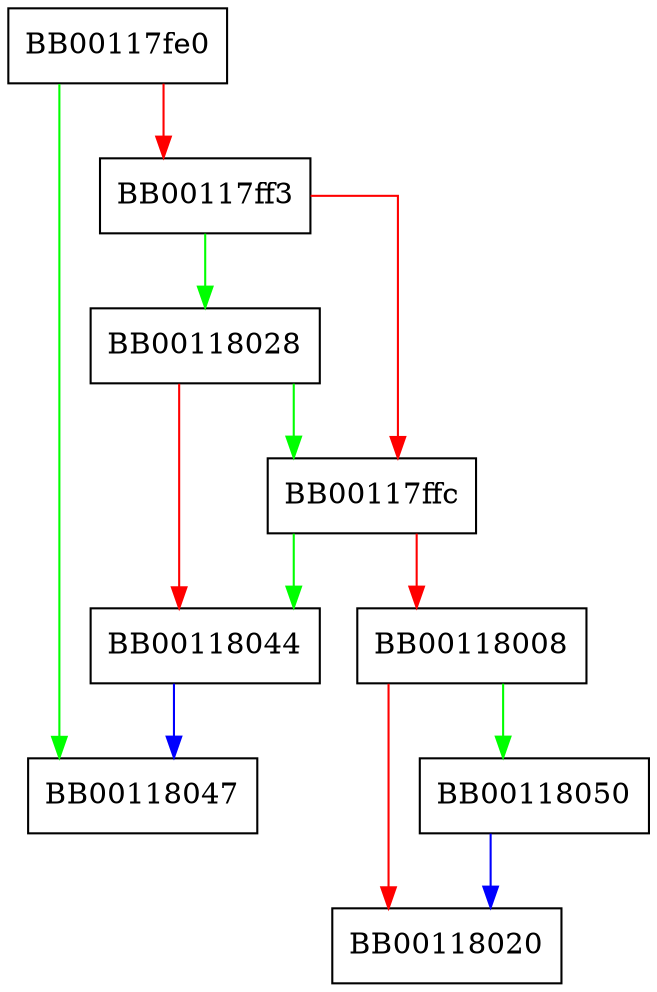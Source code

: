 digraph FUN_00117fe0 {
  node [shape="box"];
  graph [splines=ortho];
  BB00117fe0 -> BB00118047 [color="green"];
  BB00117fe0 -> BB00117ff3 [color="red"];
  BB00117ff3 -> BB00118028 [color="green"];
  BB00117ff3 -> BB00117ffc [color="red"];
  BB00117ffc -> BB00118044 [color="green"];
  BB00117ffc -> BB00118008 [color="red"];
  BB00118008 -> BB00118050 [color="green"];
  BB00118008 -> BB00118020 [color="red"];
  BB00118028 -> BB00117ffc [color="green"];
  BB00118028 -> BB00118044 [color="red"];
  BB00118044 -> BB00118047 [color="blue"];
  BB00118050 -> BB00118020 [color="blue"];
}